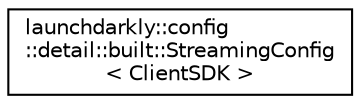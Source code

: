 digraph "Graphical Class Hierarchy"
{
 // LATEX_PDF_SIZE
  edge [fontname="Helvetica",fontsize="10",labelfontname="Helvetica",labelfontsize="10"];
  node [fontname="Helvetica",fontsize="10",shape=record];
  rankdir="LR";
  Node0 [label="launchdarkly::config\l::detail::built::StreamingConfig\l\< ClientSDK \>",height=0.2,width=0.4,color="black", fillcolor="white", style="filled",URL="$structlaunchdarkly_1_1config_1_1detail_1_1built_1_1StreamingConfig_3_01ClientSDK_01_4.html",tooltip=" "];
}
